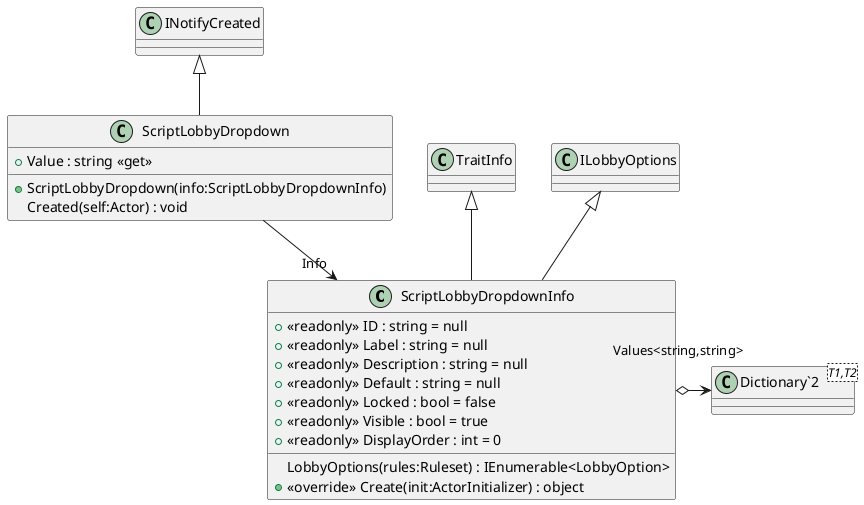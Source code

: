 @startuml
class ScriptLobbyDropdownInfo {
    + <<readonly>> ID : string = null
    + <<readonly>> Label : string = null
    + <<readonly>> Description : string = null
    + <<readonly>> Default : string = null
    + <<readonly>> Locked : bool = false
    + <<readonly>> Visible : bool = true
    + <<readonly>> DisplayOrder : int = 0
    LobbyOptions(rules:Ruleset) : IEnumerable<LobbyOption>
    + <<override>> Create(init:ActorInitializer) : object
}
class ScriptLobbyDropdown {
    + Value : string <<get>>
    + ScriptLobbyDropdown(info:ScriptLobbyDropdownInfo)
    Created(self:Actor) : void
}
class "Dictionary`2"<T1,T2> {
}
TraitInfo <|-- ScriptLobbyDropdownInfo
ILobbyOptions <|-- ScriptLobbyDropdownInfo
ScriptLobbyDropdownInfo o-> "Values<string,string>" "Dictionary`2"
INotifyCreated <|-- ScriptLobbyDropdown
ScriptLobbyDropdown --> "Info" ScriptLobbyDropdownInfo
@enduml
